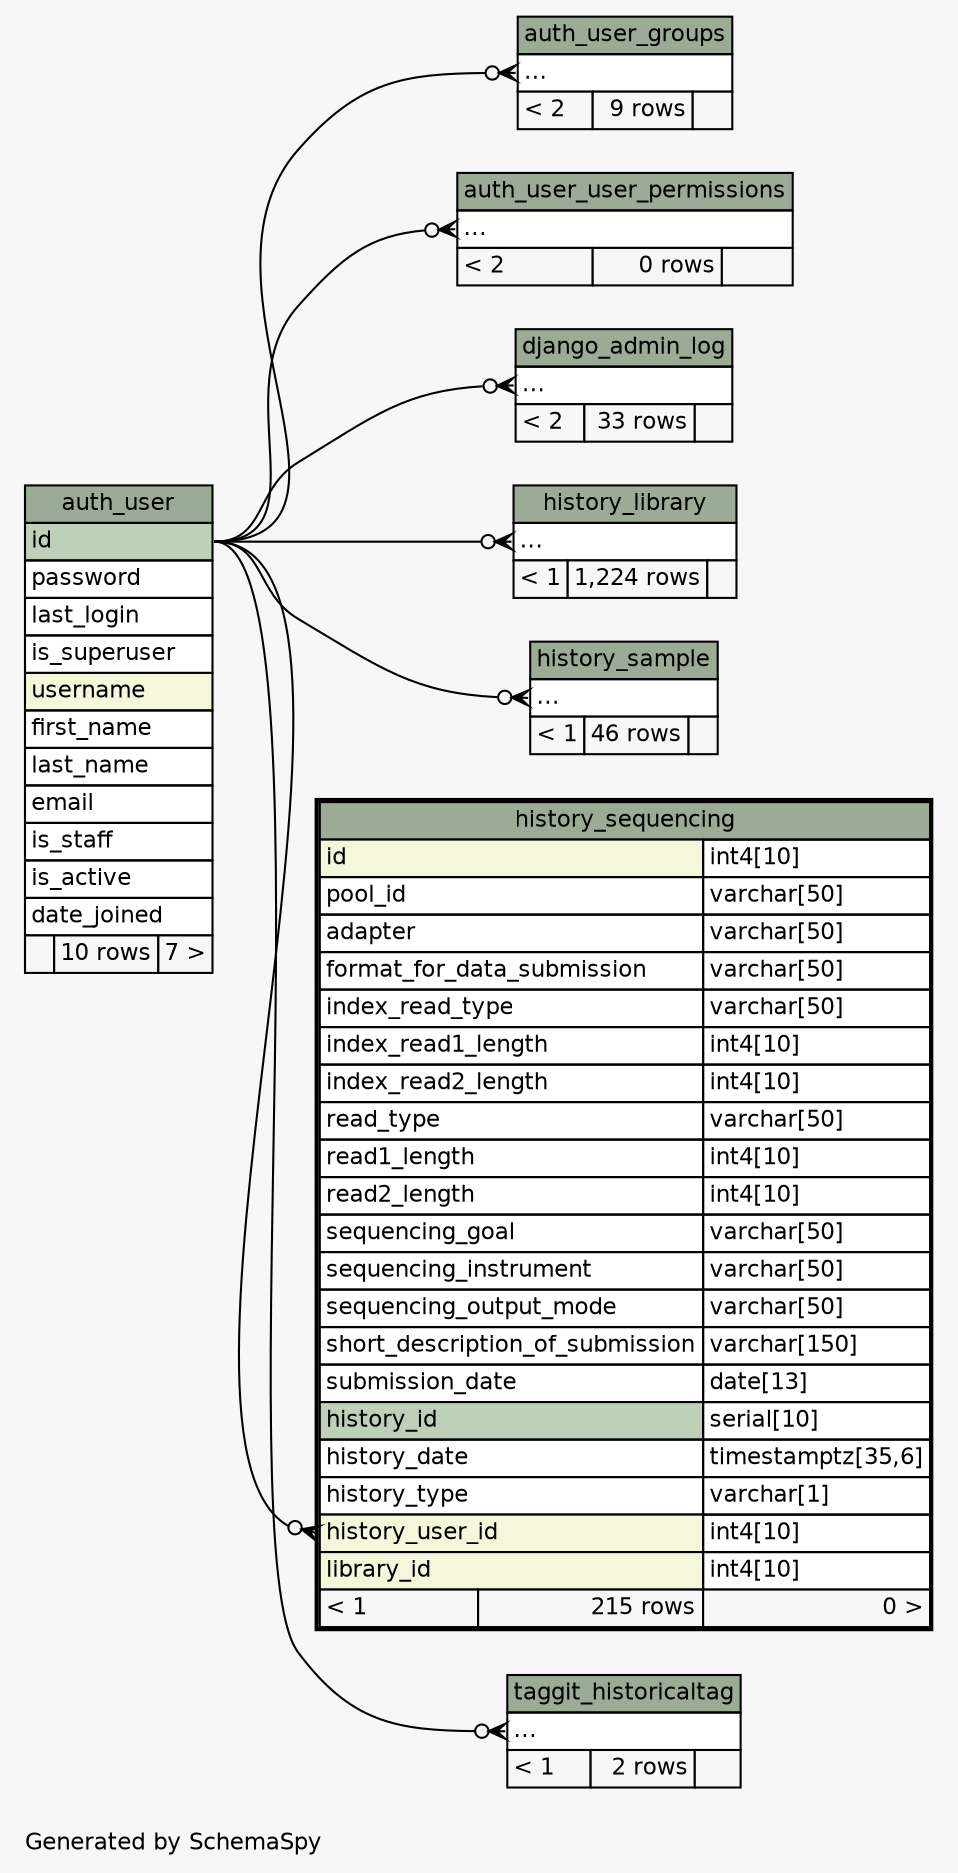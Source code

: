 // dot 2.36.0 on Mac OS X 10.9.5
// SchemaSpy rev 590
digraph "twoDegreesRelationshipsDiagram" {
  graph [
    rankdir="RL"
    bgcolor="#f7f7f7"
    label="\nGenerated by SchemaSpy"
    labeljust="l"
    nodesep="0.18"
    ranksep="0.46"
    fontname="Helvetica"
    fontsize="11"
  ];
  node [
    fontname="Helvetica"
    fontsize="11"
    shape="plaintext"
  ];
  edge [
    arrowsize="0.8"
  ];
  "auth_user_groups":"elipses":w -> "auth_user":"id":e [arrowhead=none dir=back arrowtail=crowodot];
  "auth_user_user_permissions":"elipses":w -> "auth_user":"id":e [arrowhead=none dir=back arrowtail=crowodot];
  "django_admin_log":"elipses":w -> "auth_user":"id":e [arrowhead=none dir=back arrowtail=crowodot];
  "history_library":"elipses":w -> "auth_user":"id":e [arrowhead=none dir=back arrowtail=crowodot];
  "history_sample":"elipses":w -> "auth_user":"id":e [arrowhead=none dir=back arrowtail=crowodot];
  "history_sequencing":"history_user_id":w -> "auth_user":"id":e [arrowhead=none dir=back arrowtail=crowodot];
  "taggit_historicaltag":"elipses":w -> "auth_user":"id":e [arrowhead=none dir=back arrowtail=crowodot];
  "auth_user" [
    label=<
    <TABLE BORDER="0" CELLBORDER="1" CELLSPACING="0" BGCOLOR="#ffffff">
      <TR><TD COLSPAN="3" BGCOLOR="#9bab96" ALIGN="CENTER">auth_user</TD></TR>
      <TR><TD PORT="id" COLSPAN="3" BGCOLOR="#bed1b8" ALIGN="LEFT">id</TD></TR>
      <TR><TD PORT="password" COLSPAN="3" ALIGN="LEFT">password</TD></TR>
      <TR><TD PORT="last_login" COLSPAN="3" ALIGN="LEFT">last_login</TD></TR>
      <TR><TD PORT="is_superuser" COLSPAN="3" ALIGN="LEFT">is_superuser</TD></TR>
      <TR><TD PORT="username" COLSPAN="3" BGCOLOR="#f4f7da" ALIGN="LEFT">username</TD></TR>
      <TR><TD PORT="first_name" COLSPAN="3" ALIGN="LEFT">first_name</TD></TR>
      <TR><TD PORT="last_name" COLSPAN="3" ALIGN="LEFT">last_name</TD></TR>
      <TR><TD PORT="email" COLSPAN="3" ALIGN="LEFT">email</TD></TR>
      <TR><TD PORT="is_staff" COLSPAN="3" ALIGN="LEFT">is_staff</TD></TR>
      <TR><TD PORT="is_active" COLSPAN="3" ALIGN="LEFT">is_active</TD></TR>
      <TR><TD PORT="date_joined" COLSPAN="3" ALIGN="LEFT">date_joined</TD></TR>
      <TR><TD ALIGN="LEFT" BGCOLOR="#f7f7f7">  </TD><TD ALIGN="RIGHT" BGCOLOR="#f7f7f7">10 rows</TD><TD ALIGN="RIGHT" BGCOLOR="#f7f7f7">7 &gt;</TD></TR>
    </TABLE>>
    URL="auth_user.html"
    tooltip="auth_user"
  ];
  "auth_user_groups" [
    label=<
    <TABLE BORDER="0" CELLBORDER="1" CELLSPACING="0" BGCOLOR="#ffffff">
      <TR><TD COLSPAN="3" BGCOLOR="#9bab96" ALIGN="CENTER">auth_user_groups</TD></TR>
      <TR><TD PORT="elipses" COLSPAN="3" ALIGN="LEFT">...</TD></TR>
      <TR><TD ALIGN="LEFT" BGCOLOR="#f7f7f7">&lt; 2</TD><TD ALIGN="RIGHT" BGCOLOR="#f7f7f7">9 rows</TD><TD ALIGN="RIGHT" BGCOLOR="#f7f7f7">  </TD></TR>
    </TABLE>>
    URL="auth_user_groups.html"
    tooltip="auth_user_groups"
  ];
  "auth_user_user_permissions" [
    label=<
    <TABLE BORDER="0" CELLBORDER="1" CELLSPACING="0" BGCOLOR="#ffffff">
      <TR><TD COLSPAN="3" BGCOLOR="#9bab96" ALIGN="CENTER">auth_user_user_permissions</TD></TR>
      <TR><TD PORT="elipses" COLSPAN="3" ALIGN="LEFT">...</TD></TR>
      <TR><TD ALIGN="LEFT" BGCOLOR="#f7f7f7">&lt; 2</TD><TD ALIGN="RIGHT" BGCOLOR="#f7f7f7">0 rows</TD><TD ALIGN="RIGHT" BGCOLOR="#f7f7f7">  </TD></TR>
    </TABLE>>
    URL="auth_user_user_permissions.html"
    tooltip="auth_user_user_permissions"
  ];
  "django_admin_log" [
    label=<
    <TABLE BORDER="0" CELLBORDER="1" CELLSPACING="0" BGCOLOR="#ffffff">
      <TR><TD COLSPAN="3" BGCOLOR="#9bab96" ALIGN="CENTER">django_admin_log</TD></TR>
      <TR><TD PORT="elipses" COLSPAN="3" ALIGN="LEFT">...</TD></TR>
      <TR><TD ALIGN="LEFT" BGCOLOR="#f7f7f7">&lt; 2</TD><TD ALIGN="RIGHT" BGCOLOR="#f7f7f7">33 rows</TD><TD ALIGN="RIGHT" BGCOLOR="#f7f7f7">  </TD></TR>
    </TABLE>>
    URL="django_admin_log.html"
    tooltip="django_admin_log"
  ];
  "history_library" [
    label=<
    <TABLE BORDER="0" CELLBORDER="1" CELLSPACING="0" BGCOLOR="#ffffff">
      <TR><TD COLSPAN="3" BGCOLOR="#9bab96" ALIGN="CENTER">history_library</TD></TR>
      <TR><TD PORT="elipses" COLSPAN="3" ALIGN="LEFT">...</TD></TR>
      <TR><TD ALIGN="LEFT" BGCOLOR="#f7f7f7">&lt; 1</TD><TD ALIGN="RIGHT" BGCOLOR="#f7f7f7">1,224 rows</TD><TD ALIGN="RIGHT" BGCOLOR="#f7f7f7">  </TD></TR>
    </TABLE>>
    URL="history_library.html"
    tooltip="history_library"
  ];
  "history_sample" [
    label=<
    <TABLE BORDER="0" CELLBORDER="1" CELLSPACING="0" BGCOLOR="#ffffff">
      <TR><TD COLSPAN="3" BGCOLOR="#9bab96" ALIGN="CENTER">history_sample</TD></TR>
      <TR><TD PORT="elipses" COLSPAN="3" ALIGN="LEFT">...</TD></TR>
      <TR><TD ALIGN="LEFT" BGCOLOR="#f7f7f7">&lt; 1</TD><TD ALIGN="RIGHT" BGCOLOR="#f7f7f7">46 rows</TD><TD ALIGN="RIGHT" BGCOLOR="#f7f7f7">  </TD></TR>
    </TABLE>>
    URL="history_sample.html"
    tooltip="history_sample"
  ];
  "history_sequencing" [
    label=<
    <TABLE BORDER="2" CELLBORDER="1" CELLSPACING="0" BGCOLOR="#ffffff">
      <TR><TD COLSPAN="3" BGCOLOR="#9bab96" ALIGN="CENTER">history_sequencing</TD></TR>
      <TR><TD PORT="id" COLSPAN="2" BGCOLOR="#f4f7da" ALIGN="LEFT">id</TD><TD PORT="id.type" ALIGN="LEFT">int4[10]</TD></TR>
      <TR><TD PORT="pool_id" COLSPAN="2" ALIGN="LEFT">pool_id</TD><TD PORT="pool_id.type" ALIGN="LEFT">varchar[50]</TD></TR>
      <TR><TD PORT="adapter" COLSPAN="2" ALIGN="LEFT">adapter</TD><TD PORT="adapter.type" ALIGN="LEFT">varchar[50]</TD></TR>
      <TR><TD PORT="format_for_data_submission" COLSPAN="2" ALIGN="LEFT">format_for_data_submission</TD><TD PORT="format_for_data_submission.type" ALIGN="LEFT">varchar[50]</TD></TR>
      <TR><TD PORT="index_read_type" COLSPAN="2" ALIGN="LEFT">index_read_type</TD><TD PORT="index_read_type.type" ALIGN="LEFT">varchar[50]</TD></TR>
      <TR><TD PORT="index_read1_length" COLSPAN="2" ALIGN="LEFT">index_read1_length</TD><TD PORT="index_read1_length.type" ALIGN="LEFT">int4[10]</TD></TR>
      <TR><TD PORT="index_read2_length" COLSPAN="2" ALIGN="LEFT">index_read2_length</TD><TD PORT="index_read2_length.type" ALIGN="LEFT">int4[10]</TD></TR>
      <TR><TD PORT="read_type" COLSPAN="2" ALIGN="LEFT">read_type</TD><TD PORT="read_type.type" ALIGN="LEFT">varchar[50]</TD></TR>
      <TR><TD PORT="read1_length" COLSPAN="2" ALIGN="LEFT">read1_length</TD><TD PORT="read1_length.type" ALIGN="LEFT">int4[10]</TD></TR>
      <TR><TD PORT="read2_length" COLSPAN="2" ALIGN="LEFT">read2_length</TD><TD PORT="read2_length.type" ALIGN="LEFT">int4[10]</TD></TR>
      <TR><TD PORT="sequencing_goal" COLSPAN="2" ALIGN="LEFT">sequencing_goal</TD><TD PORT="sequencing_goal.type" ALIGN="LEFT">varchar[50]</TD></TR>
      <TR><TD PORT="sequencing_instrument" COLSPAN="2" ALIGN="LEFT">sequencing_instrument</TD><TD PORT="sequencing_instrument.type" ALIGN="LEFT">varchar[50]</TD></TR>
      <TR><TD PORT="sequencing_output_mode" COLSPAN="2" ALIGN="LEFT">sequencing_output_mode</TD><TD PORT="sequencing_output_mode.type" ALIGN="LEFT">varchar[50]</TD></TR>
      <TR><TD PORT="short_description_of_submission" COLSPAN="2" ALIGN="LEFT">short_description_of_submission</TD><TD PORT="short_description_of_submission.type" ALIGN="LEFT">varchar[150]</TD></TR>
      <TR><TD PORT="submission_date" COLSPAN="2" ALIGN="LEFT">submission_date</TD><TD PORT="submission_date.type" ALIGN="LEFT">date[13]</TD></TR>
      <TR><TD PORT="history_id" COLSPAN="2" BGCOLOR="#bed1b8" ALIGN="LEFT">history_id</TD><TD PORT="history_id.type" ALIGN="LEFT">serial[10]</TD></TR>
      <TR><TD PORT="history_date" COLSPAN="2" ALIGN="LEFT">history_date</TD><TD PORT="history_date.type" ALIGN="LEFT">timestamptz[35,6]</TD></TR>
      <TR><TD PORT="history_type" COLSPAN="2" ALIGN="LEFT">history_type</TD><TD PORT="history_type.type" ALIGN="LEFT">varchar[1]</TD></TR>
      <TR><TD PORT="history_user_id" COLSPAN="2" BGCOLOR="#f4f7da" ALIGN="LEFT">history_user_id</TD><TD PORT="history_user_id.type" ALIGN="LEFT">int4[10]</TD></TR>
      <TR><TD PORT="library_id" COLSPAN="2" BGCOLOR="#f4f7da" ALIGN="LEFT">library_id</TD><TD PORT="library_id.type" ALIGN="LEFT">int4[10]</TD></TR>
      <TR><TD ALIGN="LEFT" BGCOLOR="#f7f7f7">&lt; 1</TD><TD ALIGN="RIGHT" BGCOLOR="#f7f7f7">215 rows</TD><TD ALIGN="RIGHT" BGCOLOR="#f7f7f7">0 &gt;</TD></TR>
    </TABLE>>
    URL="history_sequencing.html"
    tooltip="history_sequencing"
  ];
  "taggit_historicaltag" [
    label=<
    <TABLE BORDER="0" CELLBORDER="1" CELLSPACING="0" BGCOLOR="#ffffff">
      <TR><TD COLSPAN="3" BGCOLOR="#9bab96" ALIGN="CENTER">taggit_historicaltag</TD></TR>
      <TR><TD PORT="elipses" COLSPAN="3" ALIGN="LEFT">...</TD></TR>
      <TR><TD ALIGN="LEFT" BGCOLOR="#f7f7f7">&lt; 1</TD><TD ALIGN="RIGHT" BGCOLOR="#f7f7f7">2 rows</TD><TD ALIGN="RIGHT" BGCOLOR="#f7f7f7">  </TD></TR>
    </TABLE>>
    URL="taggit_historicaltag.html"
    tooltip="taggit_historicaltag"
  ];
}
